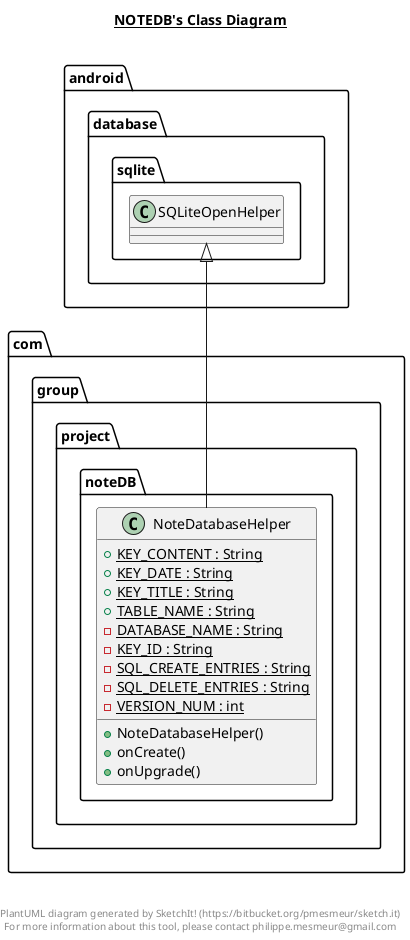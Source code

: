 @startuml

title __NOTEDB's Class Diagram__\n

  namespace com.group.project {
    namespace noteDB {
      class com.group.project.noteDB.NoteDatabaseHelper {
          {static} + KEY_CONTENT : String
          {static} + KEY_DATE : String
          {static} + KEY_TITLE : String
          {static} + TABLE_NAME : String
          {static} - DATABASE_NAME : String
          {static} - KEY_ID : String
          {static} - SQL_CREATE_ENTRIES : String
          {static} - SQL_DELETE_ENTRIES : String
          {static} - VERSION_NUM : int
          + NoteDatabaseHelper()
          + onCreate()
          + onUpgrade()
      }
    }
  }
  

  com.group.project.noteDB.NoteDatabaseHelper -up-|> android.database.sqlite.SQLiteOpenHelper


right footer


PlantUML diagram generated by SketchIt! (https://bitbucket.org/pmesmeur/sketch.it)
For more information about this tool, please contact philippe.mesmeur@gmail.com
endfooter

@enduml
